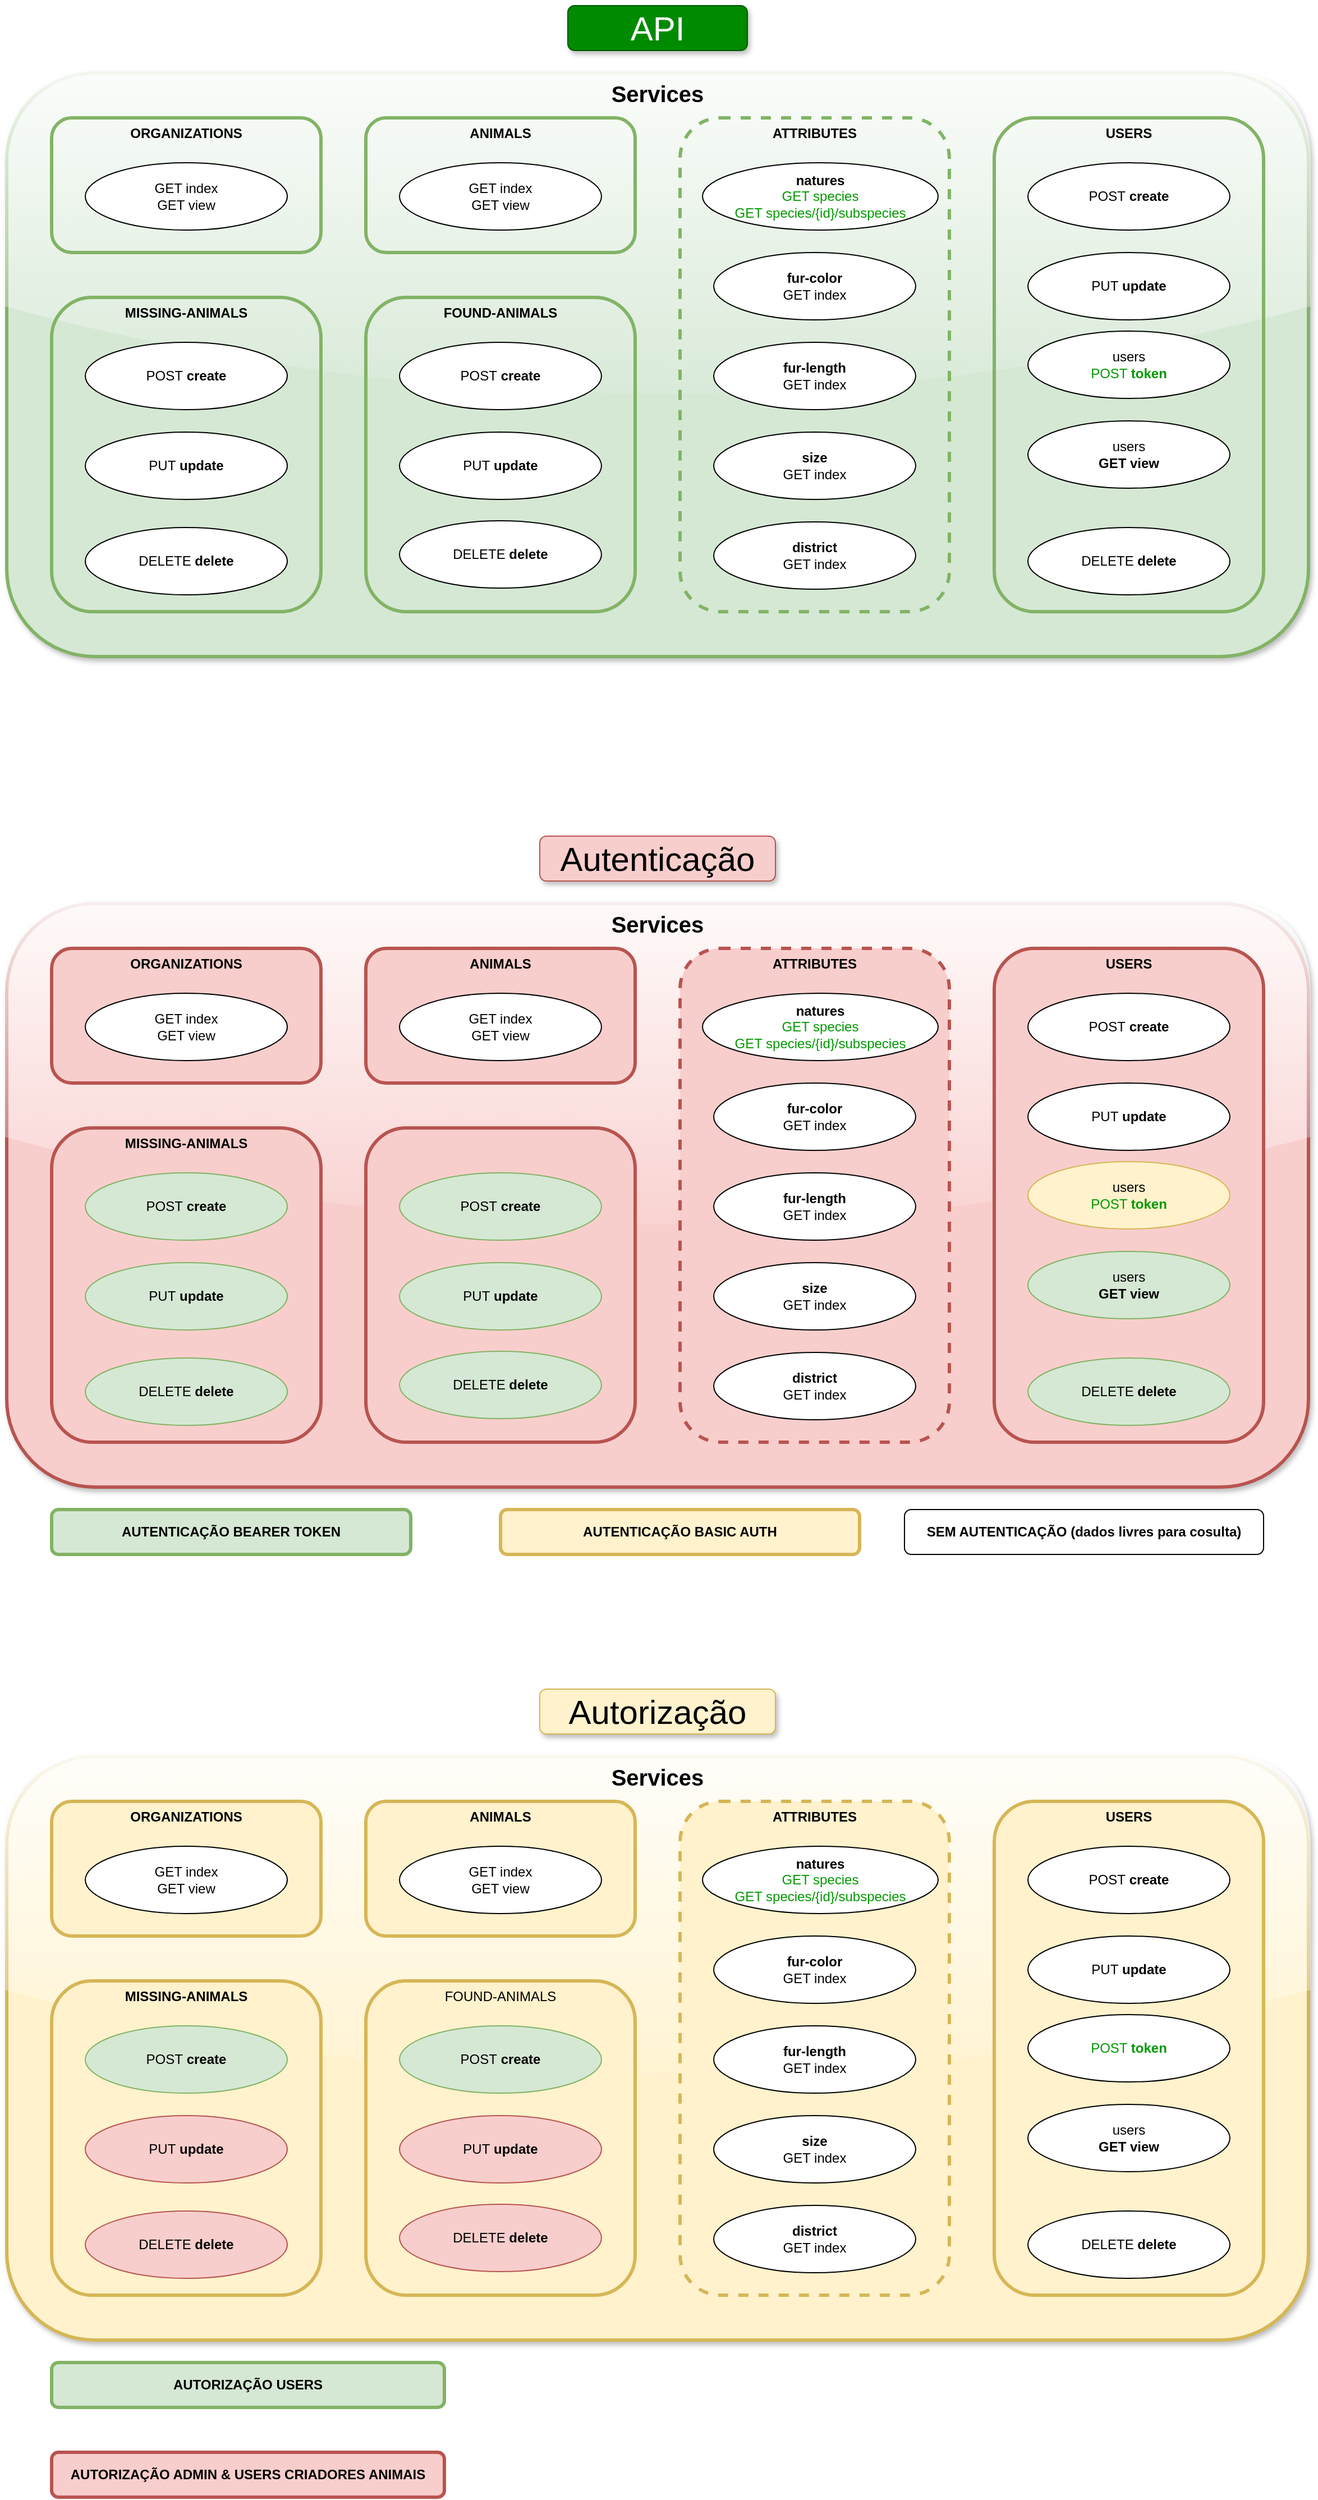 <mxfile version="12.9.13" type="device"><diagram id="he8Y9W-l-CtBFMt19x_J" name="Page-1"><mxGraphModel dx="2932" dy="948" grid="1" gridSize="10" guides="1" tooltips="1" connect="1" arrows="1" fold="1" page="1" pageScale="1" pageWidth="827" pageHeight="1169" math="0" shadow="0"><root><mxCell id="0"/><mxCell id="1" parent="0"/><mxCell id="2PmF6Wx8AGMX61B_a49G-36" value="&lt;font style=&quot;font-size: 20px&quot;&gt;&lt;b&gt;Services&lt;/b&gt;&lt;/font&gt;" style="rounded=1;whiteSpace=wrap;html=1;strokeWidth=3;fillColor=#d5e8d4;verticalAlign=top;strokeColor=#82b366;glass=1;shadow=1;comic=0;" parent="1" vertex="1"><mxGeometry x="-1600" y="120" width="1160" height="520" as="geometry"/></mxCell><mxCell id="2PmF6Wx8AGMX61B_a49G-17" value="&lt;b&gt;MISSING-ANIMALS&lt;/b&gt;" style="rounded=1;whiteSpace=wrap;html=1;fillColor=none;strokeColor=#82b366;strokeWidth=3;verticalAlign=top;" parent="1" vertex="1"><mxGeometry x="-1560" y="320" width="240" height="280" as="geometry"/></mxCell><mxCell id="2PmF6Wx8AGMX61B_a49G-19" value="DELETE&amp;nbsp;&lt;b&gt;delete&lt;/b&gt;" style="ellipse;whiteSpace=wrap;html=1;" parent="1" vertex="1"><mxGeometry x="-1530" y="525" width="180" height="60" as="geometry"/></mxCell><mxCell id="2PmF6Wx8AGMX61B_a49G-32" value="" style="group" parent="1" vertex="1" connectable="0"><mxGeometry x="-1280" y="160" width="240" height="120" as="geometry"/></mxCell><mxCell id="2PmF6Wx8AGMX61B_a49G-5" value="&lt;b&gt;ANIMALS&lt;/b&gt;" style="rounded=1;whiteSpace=wrap;html=1;fillColor=none;strokeColor=#82b366;strokeWidth=3;verticalAlign=top;" parent="2PmF6Wx8AGMX61B_a49G-32" vertex="1"><mxGeometry width="240" height="120" as="geometry"/></mxCell><mxCell id="2PmF6Wx8AGMX61B_a49G-6" value="GET index&lt;br&gt;GET view" style="ellipse;whiteSpace=wrap;html=1;" parent="2PmF6Wx8AGMX61B_a49G-32" vertex="1"><mxGeometry x="30" y="40" width="180" height="60" as="geometry"/></mxCell><mxCell id="2PmF6Wx8AGMX61B_a49G-33" value="" style="group" parent="1" vertex="1" connectable="0"><mxGeometry x="-1560" y="160" width="240" height="120" as="geometry"/></mxCell><mxCell id="2PmF6Wx8AGMX61B_a49G-10" value="&lt;b&gt;ORGANIZATIONS&lt;/b&gt;" style="rounded=1;whiteSpace=wrap;html=1;fillColor=none;strokeColor=#82b366;strokeWidth=3;verticalAlign=top;" parent="2PmF6Wx8AGMX61B_a49G-33" vertex="1"><mxGeometry width="240" height="120" as="geometry"/></mxCell><mxCell id="2PmF6Wx8AGMX61B_a49G-11" value="GET index&lt;br&gt;GET view" style="ellipse;whiteSpace=wrap;html=1;" parent="2PmF6Wx8AGMX61B_a49G-33" vertex="1"><mxGeometry x="30" y="40" width="180" height="60" as="geometry"/></mxCell><mxCell id="2PmF6Wx8AGMX61B_a49G-37" value="API" style="text;html=1;strokeColor=#005700;fillColor=#008a00;align=center;verticalAlign=middle;whiteSpace=wrap;rounded=1;fontSize=30;glass=0;shadow=1;comic=0;fontColor=#ffffff;" parent="1" vertex="1"><mxGeometry x="-1100" y="60" width="160" height="40" as="geometry"/></mxCell><mxCell id="2PmF6Wx8AGMX61B_a49G-39" value="" style="group" parent="1" vertex="1" connectable="0"><mxGeometry x="-1280" y="320" width="240" height="280" as="geometry"/></mxCell><mxCell id="2PmF6Wx8AGMX61B_a49G-22" value="&lt;b&gt;FOUND-ANIMALS&lt;/b&gt;" style="rounded=1;whiteSpace=wrap;html=1;fillColor=none;strokeColor=#82b366;strokeWidth=3;verticalAlign=top;" parent="2PmF6Wx8AGMX61B_a49G-39" vertex="1"><mxGeometry width="240" height="280" as="geometry"/></mxCell><mxCell id="2PmF6Wx8AGMX61B_a49G-27" value="POST&amp;nbsp;&lt;b&gt;create&lt;/b&gt;" style="ellipse;whiteSpace=wrap;html=1;" parent="2PmF6Wx8AGMX61B_a49G-39" vertex="1"><mxGeometry x="30" y="40" width="180" height="60" as="geometry"/></mxCell><mxCell id="2PmF6Wx8AGMX61B_a49G-28" value="DELETE&amp;nbsp;&lt;b&gt;delete&lt;/b&gt;" style="ellipse;whiteSpace=wrap;html=1;" parent="2PmF6Wx8AGMX61B_a49G-39" vertex="1"><mxGeometry x="30" y="199" width="180" height="60" as="geometry"/></mxCell><mxCell id="2PmF6Wx8AGMX61B_a49G-29" value="PUT&amp;nbsp;&lt;b&gt;update&lt;/b&gt;" style="ellipse;whiteSpace=wrap;html=1;" parent="2PmF6Wx8AGMX61B_a49G-39" vertex="1"><mxGeometry x="30" y="120" width="180" height="60" as="geometry"/></mxCell><mxCell id="2PmF6Wx8AGMX61B_a49G-4" value="&lt;b&gt;ATTRIBUTES&lt;/b&gt;" style="rounded=1;whiteSpace=wrap;html=1;fillColor=none;strokeColor=#82b366;strokeWidth=3;verticalAlign=top;dashed=1;" parent="1" vertex="1"><mxGeometry x="-1000" y="160" width="240" height="440" as="geometry"/></mxCell><mxCell id="mVnvOwqQ0oPWE1HxIpxo-1" value="&lt;b&gt;natures&lt;/b&gt;&lt;br&gt;&lt;font color=&quot;#009900&quot;&gt;GET species&lt;/font&gt;&lt;br&gt;&lt;font color=&quot;#009900&quot;&gt;GET species/{id}/subspecies&lt;/font&gt;" style="ellipse;whiteSpace=wrap;html=1;" parent="1" vertex="1"><mxGeometry x="-980" y="200" width="210" height="60" as="geometry"/></mxCell><mxCell id="2PmF6Wx8AGMX61B_a49G-1" value="&lt;b&gt;fur-length&lt;/b&gt;&lt;br&gt;GET index" style="ellipse;whiteSpace=wrap;html=1;" parent="1" vertex="1"><mxGeometry x="-970" y="360" width="180" height="60" as="geometry"/></mxCell><mxCell id="2PmF6Wx8AGMX61B_a49G-2" value="&lt;b&gt;fur-color&lt;/b&gt;&lt;br&gt;GET index" style="ellipse;whiteSpace=wrap;html=1;" parent="1" vertex="1"><mxGeometry x="-970" y="280" width="180" height="60" as="geometry"/></mxCell><mxCell id="2PmF6Wx8AGMX61B_a49G-3" value="&lt;b&gt;size&lt;/b&gt;&lt;br&gt;GET index" style="ellipse;whiteSpace=wrap;html=1;" parent="1" vertex="1"><mxGeometry x="-970" y="440" width="180" height="60" as="geometry"/></mxCell><mxCell id="RMB9iHh7hZeEucShZwVa-1" value="&lt;b&gt;district&lt;/b&gt;&lt;br&gt;GET index" style="ellipse;whiteSpace=wrap;html=1;" parent="1" vertex="1"><mxGeometry x="-970" y="520" width="180" height="60" as="geometry"/></mxCell><mxCell id="cXu2I44zzl5evezzkJwT-2" value="&lt;b&gt;USERS&lt;/b&gt;" style="rounded=1;whiteSpace=wrap;html=1;fillColor=none;strokeColor=#82b366;strokeWidth=3;verticalAlign=top;" parent="1" vertex="1"><mxGeometry x="-720" y="160" width="240" height="440" as="geometry"/></mxCell><mxCell id="cXu2I44zzl5evezzkJwT-3" value="POST&amp;nbsp;&lt;b&gt;create&lt;/b&gt;" style="ellipse;whiteSpace=wrap;html=1;" parent="1" vertex="1"><mxGeometry x="-690" y="200" width="180" height="60" as="geometry"/></mxCell><mxCell id="cXu2I44zzl5evezzkJwT-4" value="DELETE&amp;nbsp;&lt;b&gt;delete&lt;/b&gt;" style="ellipse;whiteSpace=wrap;html=1;" parent="1" vertex="1"><mxGeometry x="-690" y="525" width="180" height="60" as="geometry"/></mxCell><mxCell id="cXu2I44zzl5evezzkJwT-5" value="PUT&amp;nbsp;&lt;b&gt;update&lt;/b&gt;" style="ellipse;whiteSpace=wrap;html=1;" parent="1" vertex="1"><mxGeometry x="-690" y="280" width="180" height="60" as="geometry"/></mxCell><mxCell id="cXu2I44zzl5evezzkJwT-7" value="users&lt;br&gt;&lt;font color=&quot;#009900&quot;&gt;POST &lt;b&gt;token&lt;/b&gt;&lt;/font&gt;" style="ellipse;whiteSpace=wrap;html=1;" parent="1" vertex="1"><mxGeometry x="-690" y="350" width="180" height="60" as="geometry"/></mxCell><mxCell id="cXu2I44zzl5evezzkJwT-8" value="users&lt;br&gt;&lt;b&gt;GET view&lt;/b&gt;" style="ellipse;whiteSpace=wrap;html=1;" parent="1" vertex="1"><mxGeometry x="-690" y="430" width="180" height="60" as="geometry"/></mxCell><mxCell id="2PmF6Wx8AGMX61B_a49G-18" value="POST&amp;nbsp;&lt;b&gt;create&lt;/b&gt;" style="ellipse;whiteSpace=wrap;html=1;" parent="1" vertex="1"><mxGeometry x="-1530" y="360" width="180" height="60" as="geometry"/></mxCell><mxCell id="2PmF6Wx8AGMX61B_a49G-20" value="PUT&amp;nbsp;&lt;b&gt;update&lt;/b&gt;" style="ellipse;whiteSpace=wrap;html=1;" parent="1" vertex="1"><mxGeometry x="-1530" y="440" width="180" height="60" as="geometry"/></mxCell><mxCell id="37oF7Rack4nsO3wwHJq0-63" value="&lt;font style=&quot;font-size: 20px&quot;&gt;&lt;b&gt;Services&lt;/b&gt;&lt;/font&gt;" style="rounded=1;whiteSpace=wrap;html=1;strokeWidth=3;fillColor=#f8cecc;verticalAlign=top;strokeColor=#b85450;glass=1;shadow=1;comic=0;" vertex="1" parent="1"><mxGeometry x="-1600" y="860" width="1160" height="520" as="geometry"/></mxCell><mxCell id="37oF7Rack4nsO3wwHJq0-64" value="&lt;b&gt;MISSING-ANIMALS&lt;/b&gt;" style="rounded=1;whiteSpace=wrap;html=1;fillColor=#f8cecc;strokeColor=#b85450;strokeWidth=3;verticalAlign=top;" vertex="1" parent="1"><mxGeometry x="-1560" y="1060" width="240" height="280" as="geometry"/></mxCell><mxCell id="37oF7Rack4nsO3wwHJq0-65" value="DELETE&amp;nbsp;&lt;b&gt;delete&lt;/b&gt;" style="ellipse;whiteSpace=wrap;html=1;fillColor=#d5e8d4;strokeColor=#82b366;" vertex="1" parent="1"><mxGeometry x="-1530" y="1265" width="180" height="60" as="geometry"/></mxCell><mxCell id="37oF7Rack4nsO3wwHJq0-66" value="" style="group;strokeColor=none;" vertex="1" connectable="0" parent="1"><mxGeometry x="-1280" y="900" width="240" height="120" as="geometry"/></mxCell><mxCell id="37oF7Rack4nsO3wwHJq0-67" value="&lt;b&gt;ANIMALS&lt;/b&gt;" style="rounded=1;whiteSpace=wrap;html=1;fillColor=#f8cecc;strokeColor=#b85450;strokeWidth=3;verticalAlign=top;" vertex="1" parent="37oF7Rack4nsO3wwHJq0-66"><mxGeometry width="240" height="120" as="geometry"/></mxCell><mxCell id="37oF7Rack4nsO3wwHJq0-68" value="GET index&lt;br&gt;GET view" style="ellipse;whiteSpace=wrap;html=1;" vertex="1" parent="37oF7Rack4nsO3wwHJq0-66"><mxGeometry x="30" y="40" width="180" height="60" as="geometry"/></mxCell><mxCell id="37oF7Rack4nsO3wwHJq0-69" value="ORGANIZATIONS" style="group;fillColor=#f8cecc;strokeColor=#b85450;fontStyle=1;strokeWidth=3;rounded=1;" vertex="1" connectable="0" parent="1"><mxGeometry x="-1560" y="900" width="240" height="120" as="geometry"/></mxCell><mxCell id="37oF7Rack4nsO3wwHJq0-72" value="Autenticação" style="text;html=1;strokeColor=#b85450;fillColor=#f8cecc;align=center;verticalAlign=middle;whiteSpace=wrap;rounded=1;fontSize=30;glass=0;shadow=1;comic=0;" vertex="1" parent="1"><mxGeometry x="-1125" y="800" width="210" height="40" as="geometry"/></mxCell><mxCell id="37oF7Rack4nsO3wwHJq0-73" value="" style="group;fillColor=#f8cecc;strokeColor=#b85450;rounded=1;strokeWidth=3;" vertex="1" connectable="0" parent="1"><mxGeometry x="-1280" y="1060" width="240" height="280" as="geometry"/></mxCell><mxCell id="37oF7Rack4nsO3wwHJq0-78" value="&lt;b&gt;ATTRIBUTES&lt;/b&gt;" style="rounded=1;whiteSpace=wrap;html=1;fillColor=#f8cecc;strokeColor=#b85450;strokeWidth=3;verticalAlign=top;dashed=1;" vertex="1" parent="1"><mxGeometry x="-1000" y="900" width="240" height="440" as="geometry"/></mxCell><mxCell id="37oF7Rack4nsO3wwHJq0-79" value="&lt;b&gt;natures&lt;/b&gt;&lt;br&gt;&lt;font color=&quot;#009900&quot;&gt;GET species&lt;/font&gt;&lt;br&gt;&lt;font color=&quot;#009900&quot;&gt;GET species/{id}/subspecies&lt;/font&gt;" style="ellipse;whiteSpace=wrap;html=1;" vertex="1" parent="1"><mxGeometry x="-980" y="940" width="210" height="60" as="geometry"/></mxCell><mxCell id="37oF7Rack4nsO3wwHJq0-80" value="&lt;b&gt;fur-length&lt;/b&gt;&lt;br&gt;GET index" style="ellipse;whiteSpace=wrap;html=1;" vertex="1" parent="1"><mxGeometry x="-970" y="1100" width="180" height="60" as="geometry"/></mxCell><mxCell id="37oF7Rack4nsO3wwHJq0-81" value="&lt;b&gt;fur-color&lt;/b&gt;&lt;br&gt;GET index" style="ellipse;whiteSpace=wrap;html=1;" vertex="1" parent="1"><mxGeometry x="-970" y="1020" width="180" height="60" as="geometry"/></mxCell><mxCell id="37oF7Rack4nsO3wwHJq0-82" value="&lt;b&gt;size&lt;/b&gt;&lt;br&gt;GET index" style="ellipse;whiteSpace=wrap;html=1;" vertex="1" parent="1"><mxGeometry x="-970" y="1180" width="180" height="60" as="geometry"/></mxCell><mxCell id="37oF7Rack4nsO3wwHJq0-83" value="&lt;b&gt;district&lt;/b&gt;&lt;br&gt;GET index" style="ellipse;whiteSpace=wrap;html=1;" vertex="1" parent="1"><mxGeometry x="-970" y="1260" width="180" height="60" as="geometry"/></mxCell><mxCell id="37oF7Rack4nsO3wwHJq0-84" value="&lt;b&gt;USERS&lt;/b&gt;" style="rounded=1;whiteSpace=wrap;html=1;fillColor=#f8cecc;strokeColor=#b85450;strokeWidth=3;verticalAlign=top;" vertex="1" parent="1"><mxGeometry x="-720" y="900" width="240" height="440" as="geometry"/></mxCell><mxCell id="37oF7Rack4nsO3wwHJq0-85" value="POST&amp;nbsp;&lt;b&gt;create&lt;/b&gt;" style="ellipse;whiteSpace=wrap;html=1;" vertex="1" parent="1"><mxGeometry x="-690" y="940" width="180" height="60" as="geometry"/></mxCell><mxCell id="37oF7Rack4nsO3wwHJq0-86" value="DELETE&amp;nbsp;&lt;b&gt;delete&lt;/b&gt;" style="ellipse;whiteSpace=wrap;html=1;fillColor=#d5e8d4;strokeColor=#82b366;" vertex="1" parent="1"><mxGeometry x="-690" y="1265" width="180" height="60" as="geometry"/></mxCell><mxCell id="37oF7Rack4nsO3wwHJq0-87" value="PUT&amp;nbsp;&lt;b&gt;update&lt;/b&gt;" style="ellipse;whiteSpace=wrap;html=1;" vertex="1" parent="1"><mxGeometry x="-690" y="1020" width="180" height="60" as="geometry"/></mxCell><mxCell id="37oF7Rack4nsO3wwHJq0-88" value="users&lt;br&gt;&lt;font color=&quot;#009900&quot;&gt;POST &lt;b&gt;token&lt;/b&gt;&lt;/font&gt;" style="ellipse;whiteSpace=wrap;html=1;fillColor=#fff2cc;strokeColor=#d6b656;" vertex="1" parent="1"><mxGeometry x="-690" y="1090" width="180" height="60" as="geometry"/></mxCell><mxCell id="37oF7Rack4nsO3wwHJq0-89" value="users&lt;br&gt;&lt;b&gt;GET view&lt;/b&gt;" style="ellipse;whiteSpace=wrap;html=1;fillColor=#d5e8d4;strokeColor=#82b366;" vertex="1" parent="1"><mxGeometry x="-690" y="1170" width="180" height="60" as="geometry"/></mxCell><mxCell id="37oF7Rack4nsO3wwHJq0-90" value="POST&amp;nbsp;&lt;b&gt;create&lt;/b&gt;" style="ellipse;whiteSpace=wrap;html=1;fillColor=#d5e8d4;strokeColor=#82b366;" vertex="1" parent="1"><mxGeometry x="-1530" y="1100" width="180" height="60" as="geometry"/></mxCell><mxCell id="37oF7Rack4nsO3wwHJq0-91" value="PUT&amp;nbsp;&lt;b&gt;update&lt;/b&gt;" style="ellipse;whiteSpace=wrap;html=1;fillColor=#d5e8d4;strokeColor=#82b366;" vertex="1" parent="1"><mxGeometry x="-1530" y="1180" width="180" height="60" as="geometry"/></mxCell><mxCell id="37oF7Rack4nsO3wwHJq0-75" value="POST&amp;nbsp;&lt;b&gt;create&lt;/b&gt;" style="ellipse;whiteSpace=wrap;html=1;fillColor=#d5e8d4;strokeColor=#82b366;" vertex="1" parent="1"><mxGeometry x="-1250" y="1100" width="180" height="60" as="geometry"/></mxCell><mxCell id="37oF7Rack4nsO3wwHJq0-76" value="DELETE&amp;nbsp;&lt;b&gt;delete&lt;/b&gt;" style="ellipse;whiteSpace=wrap;html=1;fillColor=#d5e8d4;strokeColor=#82b366;" vertex="1" parent="1"><mxGeometry x="-1250" y="1259" width="180" height="60" as="geometry"/></mxCell><mxCell id="37oF7Rack4nsO3wwHJq0-77" value="PUT&amp;nbsp;&lt;b&gt;update&lt;/b&gt;" style="ellipse;whiteSpace=wrap;html=1;fillColor=#d5e8d4;strokeColor=#82b366;" vertex="1" parent="1"><mxGeometry x="-1250" y="1180" width="180" height="60" as="geometry"/></mxCell><mxCell id="37oF7Rack4nsO3wwHJq0-71" value="GET index&lt;br&gt;GET view" style="ellipse;whiteSpace=wrap;html=1;" vertex="1" parent="1"><mxGeometry x="-1530" y="940" width="180" height="60" as="geometry"/></mxCell><mxCell id="37oF7Rack4nsO3wwHJq0-93" value="&lt;font style=&quot;font-size: 20px&quot;&gt;&lt;b&gt;Services&lt;/b&gt;&lt;/font&gt;" style="rounded=1;whiteSpace=wrap;html=1;strokeWidth=3;fillColor=#fff2cc;verticalAlign=top;strokeColor=#d6b656;glass=1;shadow=1;comic=0;" vertex="1" parent="1"><mxGeometry x="-1600" y="1620" width="1160" height="520" as="geometry"/></mxCell><mxCell id="37oF7Rack4nsO3wwHJq0-94" value="&lt;b&gt;MISSING-ANIMALS&lt;/b&gt;" style="rounded=1;whiteSpace=wrap;html=1;fillColor=#fff2cc;strokeColor=#d6b656;strokeWidth=3;verticalAlign=top;" vertex="1" parent="1"><mxGeometry x="-1560" y="1820" width="240" height="280" as="geometry"/></mxCell><mxCell id="37oF7Rack4nsO3wwHJq0-95" value="DELETE&amp;nbsp;&lt;b&gt;delete&lt;/b&gt;" style="ellipse;whiteSpace=wrap;html=1;fillColor=#f8cecc;strokeColor=#b85450;" vertex="1" parent="1"><mxGeometry x="-1530" y="2025" width="180" height="60" as="geometry"/></mxCell><mxCell id="37oF7Rack4nsO3wwHJq0-96" value="" style="group;strokeColor=none;" vertex="1" connectable="0" parent="1"><mxGeometry x="-1280" y="1660" width="240" height="120" as="geometry"/></mxCell><mxCell id="37oF7Rack4nsO3wwHJq0-97" value="&lt;b&gt;ANIMALS&lt;/b&gt;" style="rounded=1;whiteSpace=wrap;html=1;fillColor=#fff2cc;strokeColor=#d6b656;strokeWidth=3;verticalAlign=top;" vertex="1" parent="37oF7Rack4nsO3wwHJq0-96"><mxGeometry width="240" height="120" as="geometry"/></mxCell><mxCell id="37oF7Rack4nsO3wwHJq0-98" value="GET index&lt;br&gt;GET view" style="ellipse;whiteSpace=wrap;html=1;" vertex="1" parent="37oF7Rack4nsO3wwHJq0-96"><mxGeometry x="30" y="40" width="180" height="60" as="geometry"/></mxCell><mxCell id="37oF7Rack4nsO3wwHJq0-99" value="ORGANIZATIONS" style="group;fillColor=#fff2cc;strokeColor=#d6b656;fontStyle=1;strokeWidth=3;rounded=1;" vertex="1" connectable="0" parent="1"><mxGeometry x="-1560" y="1660" width="240" height="120" as="geometry"/></mxCell><mxCell id="37oF7Rack4nsO3wwHJq0-100" value="Autorização" style="text;html=1;strokeColor=#d6b656;fillColor=#fff2cc;align=center;verticalAlign=middle;whiteSpace=wrap;rounded=1;fontSize=30;glass=0;shadow=1;comic=0;" vertex="1" parent="1"><mxGeometry x="-1125" y="1560" width="210" height="40" as="geometry"/></mxCell><mxCell id="37oF7Rack4nsO3wwHJq0-101" value="FOUND-ANIMALS" style="group;fillColor=#fff2cc;strokeColor=#d6b656;rounded=1;strokeWidth=3;" vertex="1" connectable="0" parent="1"><mxGeometry x="-1280" y="1820" width="240" height="280" as="geometry"/></mxCell><mxCell id="37oF7Rack4nsO3wwHJq0-102" value="&lt;b&gt;ATTRIBUTES&lt;/b&gt;" style="rounded=1;whiteSpace=wrap;html=1;fillColor=#fff2cc;strokeColor=#d6b656;strokeWidth=3;verticalAlign=top;dashed=1;" vertex="1" parent="1"><mxGeometry x="-1000" y="1660" width="240" height="440" as="geometry"/></mxCell><mxCell id="37oF7Rack4nsO3wwHJq0-103" value="&lt;b&gt;natures&lt;/b&gt;&lt;br&gt;&lt;font color=&quot;#009900&quot;&gt;GET species&lt;/font&gt;&lt;br&gt;&lt;font color=&quot;#009900&quot;&gt;GET species/{id}/subspecies&lt;/font&gt;" style="ellipse;whiteSpace=wrap;html=1;" vertex="1" parent="1"><mxGeometry x="-980" y="1700" width="210" height="60" as="geometry"/></mxCell><mxCell id="37oF7Rack4nsO3wwHJq0-104" value="&lt;b&gt;fur-length&lt;/b&gt;&lt;br&gt;GET index" style="ellipse;whiteSpace=wrap;html=1;" vertex="1" parent="1"><mxGeometry x="-970" y="1860" width="180" height="60" as="geometry"/></mxCell><mxCell id="37oF7Rack4nsO3wwHJq0-105" value="&lt;b&gt;fur-color&lt;/b&gt;&lt;br&gt;GET index" style="ellipse;whiteSpace=wrap;html=1;" vertex="1" parent="1"><mxGeometry x="-970" y="1780" width="180" height="60" as="geometry"/></mxCell><mxCell id="37oF7Rack4nsO3wwHJq0-106" value="&lt;b&gt;size&lt;/b&gt;&lt;br&gt;GET index" style="ellipse;whiteSpace=wrap;html=1;" vertex="1" parent="1"><mxGeometry x="-970" y="1940" width="180" height="60" as="geometry"/></mxCell><mxCell id="37oF7Rack4nsO3wwHJq0-107" value="&lt;b&gt;district&lt;/b&gt;&lt;br&gt;GET index" style="ellipse;whiteSpace=wrap;html=1;" vertex="1" parent="1"><mxGeometry x="-970" y="2020" width="180" height="60" as="geometry"/></mxCell><mxCell id="37oF7Rack4nsO3wwHJq0-108" value="&lt;b&gt;USERS&lt;/b&gt;" style="rounded=1;whiteSpace=wrap;html=1;fillColor=#fff2cc;strokeColor=#d6b656;strokeWidth=3;verticalAlign=top;" vertex="1" parent="1"><mxGeometry x="-720" y="1660" width="240" height="440" as="geometry"/></mxCell><mxCell id="37oF7Rack4nsO3wwHJq0-109" value="POST&amp;nbsp;&lt;b&gt;create&lt;/b&gt;" style="ellipse;whiteSpace=wrap;html=1;" vertex="1" parent="1"><mxGeometry x="-690" y="1700" width="180" height="60" as="geometry"/></mxCell><mxCell id="37oF7Rack4nsO3wwHJq0-110" value="DELETE&amp;nbsp;&lt;b&gt;delete&lt;/b&gt;" style="ellipse;whiteSpace=wrap;html=1;" vertex="1" parent="1"><mxGeometry x="-690" y="2025" width="180" height="60" as="geometry"/></mxCell><mxCell id="37oF7Rack4nsO3wwHJq0-111" value="PUT&amp;nbsp;&lt;b&gt;update&lt;/b&gt;" style="ellipse;whiteSpace=wrap;html=1;" vertex="1" parent="1"><mxGeometry x="-690" y="1780" width="180" height="60" as="geometry"/></mxCell><mxCell id="37oF7Rack4nsO3wwHJq0-112" value="&lt;font color=&quot;#009900&quot;&gt;POST &lt;b&gt;token&lt;/b&gt;&lt;/font&gt;" style="ellipse;whiteSpace=wrap;html=1;" vertex="1" parent="1"><mxGeometry x="-690" y="1850" width="180" height="60" as="geometry"/></mxCell><mxCell id="37oF7Rack4nsO3wwHJq0-113" value="users&lt;br&gt;&lt;b&gt;GET view&lt;/b&gt;" style="ellipse;whiteSpace=wrap;html=1;" vertex="1" parent="1"><mxGeometry x="-690" y="1930" width="180" height="60" as="geometry"/></mxCell><mxCell id="37oF7Rack4nsO3wwHJq0-114" value="POST&amp;nbsp;&lt;b&gt;create&lt;/b&gt;" style="ellipse;whiteSpace=wrap;html=1;fillColor=#d5e8d4;strokeColor=#82b366;" vertex="1" parent="1"><mxGeometry x="-1530" y="1860" width="180" height="60" as="geometry"/></mxCell><mxCell id="37oF7Rack4nsO3wwHJq0-115" value="PUT&amp;nbsp;&lt;b&gt;update&lt;/b&gt;" style="ellipse;whiteSpace=wrap;html=1;fillColor=#f8cecc;strokeColor=#b85450;" vertex="1" parent="1"><mxGeometry x="-1530" y="1940" width="180" height="60" as="geometry"/></mxCell><mxCell id="37oF7Rack4nsO3wwHJq0-116" value="POST&amp;nbsp;&lt;b&gt;create&lt;/b&gt;" style="ellipse;whiteSpace=wrap;html=1;fillColor=#d5e8d4;strokeColor=#82b366;" vertex="1" parent="1"><mxGeometry x="-1250" y="1860" width="180" height="60" as="geometry"/></mxCell><mxCell id="37oF7Rack4nsO3wwHJq0-117" value="DELETE&amp;nbsp;&lt;b&gt;delete&lt;/b&gt;" style="ellipse;whiteSpace=wrap;html=1;fillColor=#f8cecc;strokeColor=#b85450;" vertex="1" parent="1"><mxGeometry x="-1250" y="2019" width="180" height="60" as="geometry"/></mxCell><mxCell id="37oF7Rack4nsO3wwHJq0-118" value="PUT&amp;nbsp;&lt;b&gt;update&lt;/b&gt;" style="ellipse;whiteSpace=wrap;html=1;fillColor=#f8cecc;strokeColor=#b85450;" vertex="1" parent="1"><mxGeometry x="-1250" y="1940" width="180" height="60" as="geometry"/></mxCell><mxCell id="37oF7Rack4nsO3wwHJq0-119" value="GET index&lt;br&gt;GET view" style="ellipse;whiteSpace=wrap;html=1;" vertex="1" parent="1"><mxGeometry x="-1530" y="1700" width="180" height="60" as="geometry"/></mxCell><mxCell id="37oF7Rack4nsO3wwHJq0-121" value="&lt;b&gt;AUTENTICAÇÃO BEARER TOKEN&lt;/b&gt;" style="rounded=1;whiteSpace=wrap;html=1;strokeColor=#82b366;strokeWidth=3;fillColor=#d5e8d4;" vertex="1" parent="1"><mxGeometry x="-1560" y="1400" width="320" height="40" as="geometry"/></mxCell><mxCell id="37oF7Rack4nsO3wwHJq0-122" value="&lt;b&gt;AUTENTICAÇÃO BASIC AUTH&lt;/b&gt;" style="rounded=1;whiteSpace=wrap;html=1;strokeColor=#d6b656;strokeWidth=3;fillColor=#fff2cc;" vertex="1" parent="1"><mxGeometry x="-1160" y="1400" width="320" height="40" as="geometry"/></mxCell><mxCell id="37oF7Rack4nsO3wwHJq0-123" value="&lt;b&gt;AUTORIZAÇÃO USERS&lt;/b&gt;" style="rounded=1;whiteSpace=wrap;html=1;strokeColor=#82b366;strokeWidth=3;fillColor=#d5e8d4;" vertex="1" parent="1"><mxGeometry x="-1560" y="2160" width="350" height="40" as="geometry"/></mxCell><mxCell id="37oF7Rack4nsO3wwHJq0-124" value="&lt;b&gt;SEM AUTENTICAÇÃO (dados livres para cosulta)&lt;/b&gt;" style="rounded=1;whiteSpace=wrap;html=1;strokeWidth=1;" vertex="1" parent="1"><mxGeometry x="-800" y="1400" width="320" height="40" as="geometry"/></mxCell><mxCell id="37oF7Rack4nsO3wwHJq0-125" value="&lt;b&gt;AUTORIZAÇÃO ADMIN &amp;amp; USERS CRIADORES ANIMAIS&lt;/b&gt;" style="rounded=1;whiteSpace=wrap;html=1;strokeColor=#b85450;strokeWidth=3;fillColor=#f8cecc;" vertex="1" parent="1"><mxGeometry x="-1560" y="2240" width="350" height="40" as="geometry"/></mxCell></root></mxGraphModel></diagram></mxfile>